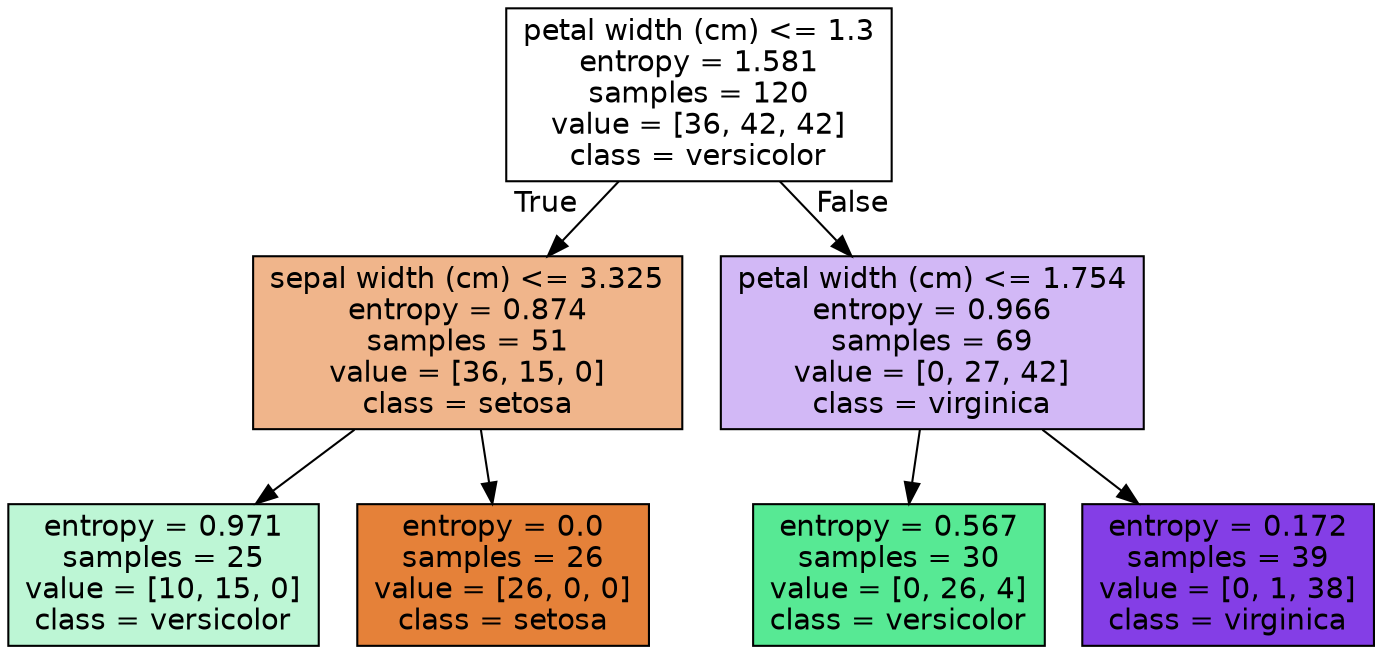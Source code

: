 digraph Tree {
node [shape=box, style="filled", color="black", fontname="helvetica"] ;
edge [fontname="helvetica"] ;
0 [label="petal width (cm) <= 1.3\nentropy = 1.581\nsamples = 120\nvalue = [36, 42, 42]\nclass = versicolor", fillcolor="#ffffff"] ;
1 [label="sepal width (cm) <= 3.325\nentropy = 0.874\nsamples = 51\nvalue = [36, 15, 0]\nclass = setosa", fillcolor="#f0b58b"] ;
0 -> 1 [labeldistance=2.5, labelangle=45, headlabel="True"] ;
2 [label="entropy = 0.971\nsamples = 25\nvalue = [10, 15, 0]\nclass = versicolor", fillcolor="#bdf6d5"] ;
1 -> 2 ;
3 [label="entropy = 0.0\nsamples = 26\nvalue = [26, 0, 0]\nclass = setosa", fillcolor="#e58139"] ;
1 -> 3 ;
4 [label="petal width (cm) <= 1.754\nentropy = 0.966\nsamples = 69\nvalue = [0, 27, 42]\nclass = virginica", fillcolor="#d2b8f6"] ;
0 -> 4 [labeldistance=2.5, labelangle=-45, headlabel="False"] ;
5 [label="entropy = 0.567\nsamples = 30\nvalue = [0, 26, 4]\nclass = versicolor", fillcolor="#57e994"] ;
4 -> 5 ;
6 [label="entropy = 0.172\nsamples = 39\nvalue = [0, 1, 38]\nclass = virginica", fillcolor="#843ee6"] ;
4 -> 6 ;
}